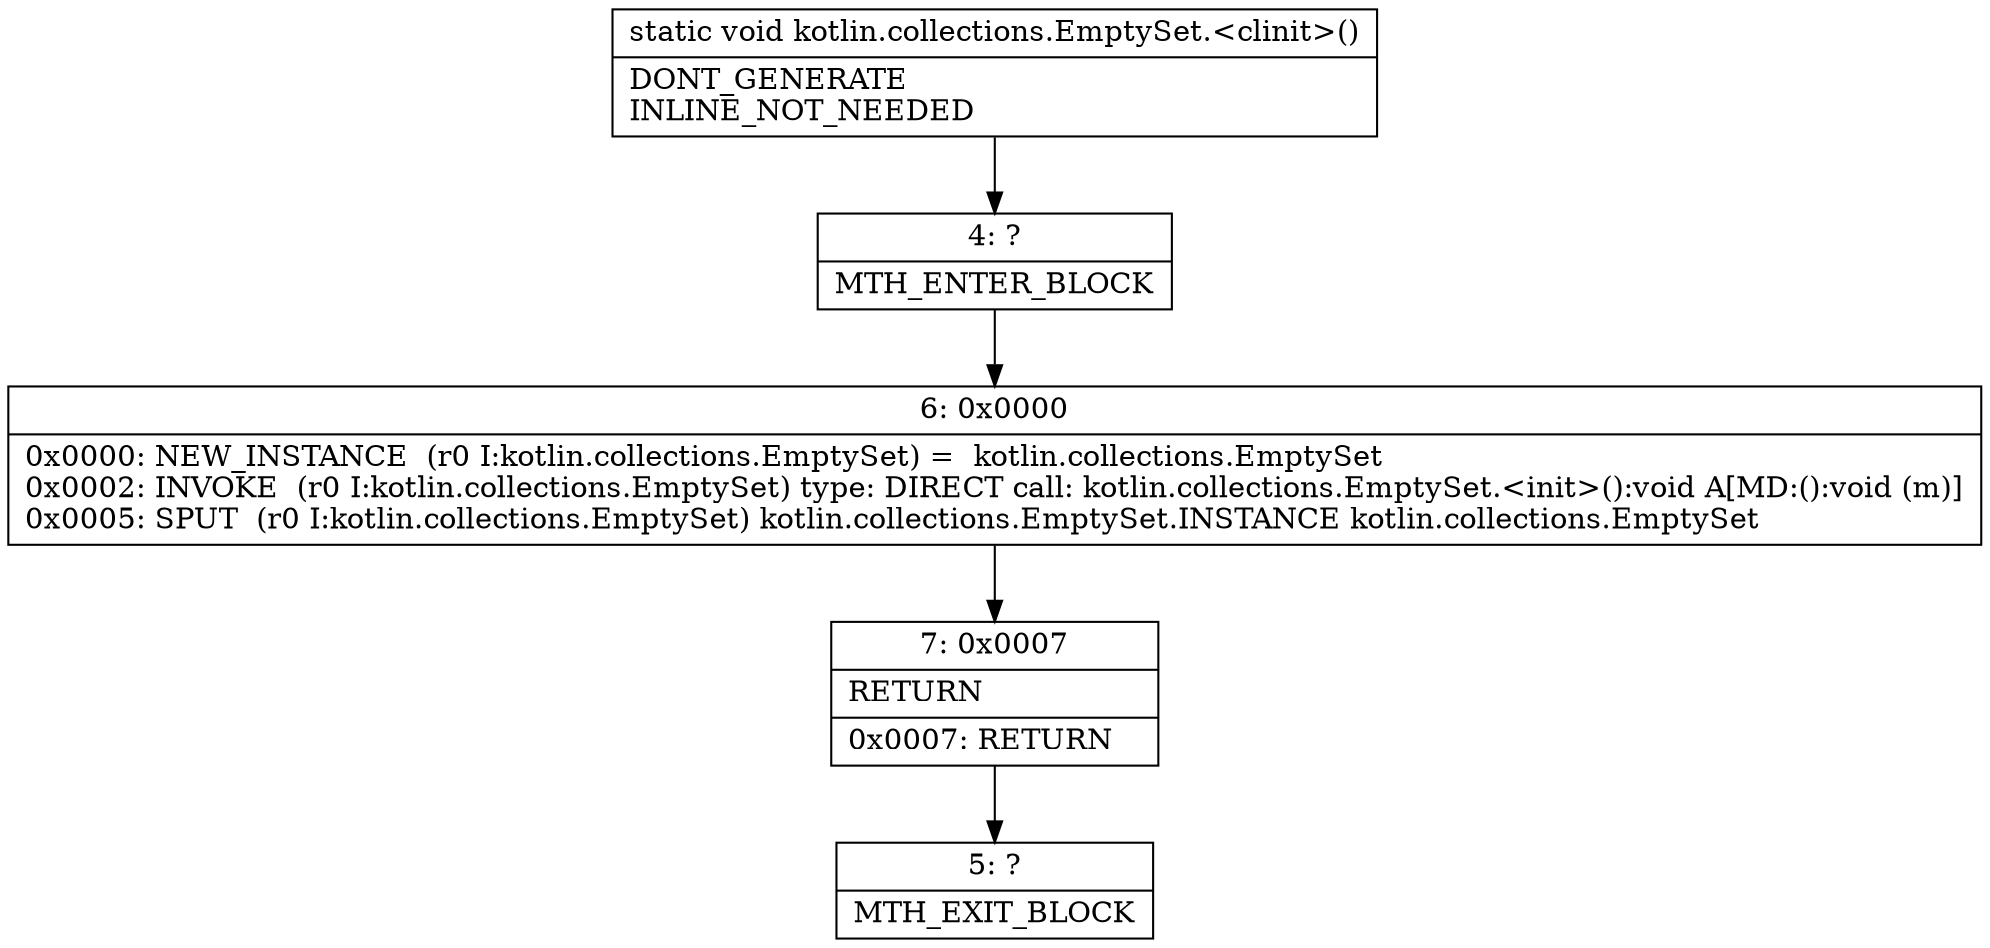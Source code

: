 digraph "CFG forkotlin.collections.EmptySet.\<clinit\>()V" {
Node_4 [shape=record,label="{4\:\ ?|MTH_ENTER_BLOCK\l}"];
Node_6 [shape=record,label="{6\:\ 0x0000|0x0000: NEW_INSTANCE  (r0 I:kotlin.collections.EmptySet) =  kotlin.collections.EmptySet \l0x0002: INVOKE  (r0 I:kotlin.collections.EmptySet) type: DIRECT call: kotlin.collections.EmptySet.\<init\>():void A[MD:():void (m)]\l0x0005: SPUT  (r0 I:kotlin.collections.EmptySet) kotlin.collections.EmptySet.INSTANCE kotlin.collections.EmptySet \l}"];
Node_7 [shape=record,label="{7\:\ 0x0007|RETURN\l|0x0007: RETURN   \l}"];
Node_5 [shape=record,label="{5\:\ ?|MTH_EXIT_BLOCK\l}"];
MethodNode[shape=record,label="{static void kotlin.collections.EmptySet.\<clinit\>()  | DONT_GENERATE\lINLINE_NOT_NEEDED\l}"];
MethodNode -> Node_4;Node_4 -> Node_6;
Node_6 -> Node_7;
Node_7 -> Node_5;
}


